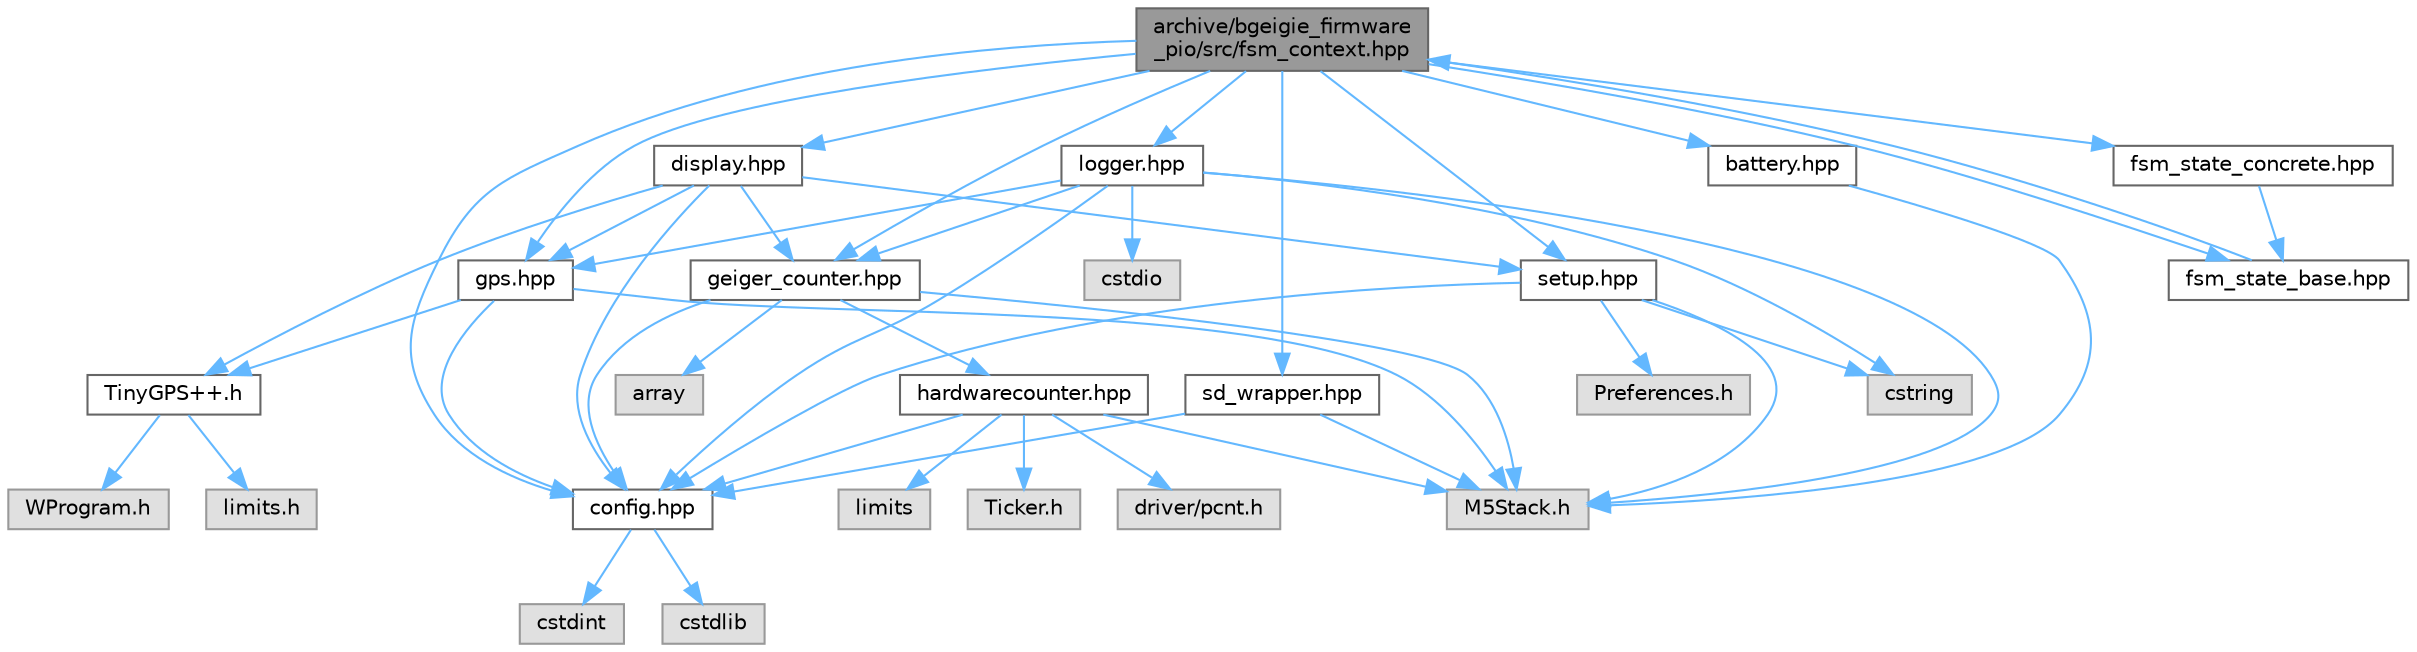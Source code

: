 digraph "archive/bgeigie_firmware_pio/src/fsm_context.hpp"
{
 // LATEX_PDF_SIZE
  bgcolor="transparent";
  edge [fontname=Helvetica,fontsize=10,labelfontname=Helvetica,labelfontsize=10];
  node [fontname=Helvetica,fontsize=10,shape=box,height=0.2,width=0.4];
  Node1 [id="Node000001",label="archive/bgeigie_firmware\l_pio/src/fsm_context.hpp",height=0.2,width=0.4,color="gray40", fillcolor="grey60", style="filled", fontcolor="black",tooltip=" "];
  Node1 -> Node2 [id="edge47_Node000001_Node000002",color="steelblue1",style="solid",tooltip=" "];
  Node2 [id="Node000002",label="config.hpp",height=0.2,width=0.4,color="grey40", fillcolor="white", style="filled",URL="$src_2config_8hpp.html",tooltip=" "];
  Node2 -> Node3 [id="edge48_Node000002_Node000003",color="steelblue1",style="solid",tooltip=" "];
  Node3 [id="Node000003",label="cstdint",height=0.2,width=0.4,color="grey60", fillcolor="#E0E0E0", style="filled",tooltip=" "];
  Node2 -> Node4 [id="edge49_Node000002_Node000004",color="steelblue1",style="solid",tooltip=" "];
  Node4 [id="Node000004",label="cstdlib",height=0.2,width=0.4,color="grey60", fillcolor="#E0E0E0", style="filled",tooltip=" "];
  Node1 -> Node5 [id="edge50_Node000001_Node000005",color="steelblue1",style="solid",tooltip=" "];
  Node5 [id="Node000005",label="battery.hpp",height=0.2,width=0.4,color="grey40", fillcolor="white", style="filled",URL="$src_2battery_8hpp.html",tooltip=" "];
  Node5 -> Node6 [id="edge51_Node000005_Node000006",color="steelblue1",style="solid",tooltip=" "];
  Node6 [id="Node000006",label="M5Stack.h",height=0.2,width=0.4,color="grey60", fillcolor="#E0E0E0", style="filled",tooltip=" "];
  Node1 -> Node7 [id="edge52_Node000001_Node000007",color="steelblue1",style="solid",tooltip=" "];
  Node7 [id="Node000007",label="geiger_counter.hpp",height=0.2,width=0.4,color="grey40", fillcolor="white", style="filled",URL="$src_2geiger__counter_8hpp.html",tooltip=" "];
  Node7 -> Node8 [id="edge53_Node000007_Node000008",color="steelblue1",style="solid",tooltip=" "];
  Node8 [id="Node000008",label="array",height=0.2,width=0.4,color="grey60", fillcolor="#E0E0E0", style="filled",tooltip=" "];
  Node7 -> Node6 [id="edge54_Node000007_Node000006",color="steelblue1",style="solid",tooltip=" "];
  Node7 -> Node2 [id="edge55_Node000007_Node000002",color="steelblue1",style="solid",tooltip=" "];
  Node7 -> Node9 [id="edge56_Node000007_Node000009",color="steelblue1",style="solid",tooltip=" "];
  Node9 [id="Node000009",label="hardwarecounter.hpp",height=0.2,width=0.4,color="grey40", fillcolor="white", style="filled",URL="$src_2hardwarecounter_8hpp.html",tooltip=" "];
  Node9 -> Node10 [id="edge57_Node000009_Node000010",color="steelblue1",style="solid",tooltip=" "];
  Node10 [id="Node000010",label="limits",height=0.2,width=0.4,color="grey60", fillcolor="#E0E0E0", style="filled",tooltip=" "];
  Node9 -> Node6 [id="edge58_Node000009_Node000006",color="steelblue1",style="solid",tooltip=" "];
  Node9 -> Node11 [id="edge59_Node000009_Node000011",color="steelblue1",style="solid",tooltip=" "];
  Node11 [id="Node000011",label="Ticker.h",height=0.2,width=0.4,color="grey60", fillcolor="#E0E0E0", style="filled",tooltip=" "];
  Node9 -> Node12 [id="edge60_Node000009_Node000012",color="steelblue1",style="solid",tooltip=" "];
  Node12 [id="Node000012",label="driver/pcnt.h",height=0.2,width=0.4,color="grey60", fillcolor="#E0E0E0", style="filled",tooltip=" "];
  Node9 -> Node2 [id="edge61_Node000009_Node000002",color="steelblue1",style="solid",tooltip=" "];
  Node1 -> Node13 [id="edge62_Node000001_Node000013",color="steelblue1",style="solid",tooltip=" "];
  Node13 [id="Node000013",label="gps.hpp",height=0.2,width=0.4,color="grey40", fillcolor="white", style="filled",URL="$src_2gps_8hpp.html",tooltip=" "];
  Node13 -> Node6 [id="edge63_Node000013_Node000006",color="steelblue1",style="solid",tooltip=" "];
  Node13 -> Node14 [id="edge64_Node000013_Node000014",color="steelblue1",style="solid",tooltip=" "];
  Node14 [id="Node000014",label="TinyGPS++.h",height=0.2,width=0.4,color="grey40", fillcolor="white", style="filled",URL="$src_2_tiny_g_p_s_09_09_8h.html",tooltip=" "];
  Node14 -> Node15 [id="edge65_Node000014_Node000015",color="steelblue1",style="solid",tooltip=" "];
  Node15 [id="Node000015",label="WProgram.h",height=0.2,width=0.4,color="grey60", fillcolor="#E0E0E0", style="filled",tooltip=" "];
  Node14 -> Node16 [id="edge66_Node000014_Node000016",color="steelblue1",style="solid",tooltip=" "];
  Node16 [id="Node000016",label="limits.h",height=0.2,width=0.4,color="grey60", fillcolor="#E0E0E0", style="filled",tooltip=" "];
  Node13 -> Node2 [id="edge67_Node000013_Node000002",color="steelblue1",style="solid",tooltip=" "];
  Node1 -> Node17 [id="edge68_Node000001_Node000017",color="steelblue1",style="solid",tooltip=" "];
  Node17 [id="Node000017",label="setup.hpp",height=0.2,width=0.4,color="grey40", fillcolor="white", style="filled",URL="$src_2setup_8hpp.html",tooltip=" "];
  Node17 -> Node18 [id="edge69_Node000017_Node000018",color="steelblue1",style="solid",tooltip=" "];
  Node18 [id="Node000018",label="cstring",height=0.2,width=0.4,color="grey60", fillcolor="#E0E0E0", style="filled",tooltip=" "];
  Node17 -> Node6 [id="edge70_Node000017_Node000006",color="steelblue1",style="solid",tooltip=" "];
  Node17 -> Node2 [id="edge71_Node000017_Node000002",color="steelblue1",style="solid",tooltip=" "];
  Node17 -> Node19 [id="edge72_Node000017_Node000019",color="steelblue1",style="solid",tooltip=" "];
  Node19 [id="Node000019",label="Preferences.h",height=0.2,width=0.4,color="grey60", fillcolor="#E0E0E0", style="filled",tooltip=" "];
  Node1 -> Node20 [id="edge73_Node000001_Node000020",color="steelblue1",style="solid",tooltip=" "];
  Node20 [id="Node000020",label="display.hpp",height=0.2,width=0.4,color="grey40", fillcolor="white", style="filled",URL="$src_2display_8hpp.html",tooltip=" "];
  Node20 -> Node14 [id="edge74_Node000020_Node000014",color="steelblue1",style="solid",tooltip=" "];
  Node20 -> Node2 [id="edge75_Node000020_Node000002",color="steelblue1",style="solid",tooltip=" "];
  Node20 -> Node17 [id="edge76_Node000020_Node000017",color="steelblue1",style="solid",tooltip=" "];
  Node20 -> Node13 [id="edge77_Node000020_Node000013",color="steelblue1",style="solid",tooltip=" "];
  Node20 -> Node7 [id="edge78_Node000020_Node000007",color="steelblue1",style="solid",tooltip=" "];
  Node1 -> Node21 [id="edge79_Node000001_Node000021",color="steelblue1",style="solid",tooltip=" "];
  Node21 [id="Node000021",label="logger.hpp",height=0.2,width=0.4,color="grey40", fillcolor="white", style="filled",URL="$src_2logger_8hpp.html",tooltip=" "];
  Node21 -> Node6 [id="edge80_Node000021_Node000006",color="steelblue1",style="solid",tooltip=" "];
  Node21 -> Node2 [id="edge81_Node000021_Node000002",color="steelblue1",style="solid",tooltip=" "];
  Node21 -> Node22 [id="edge82_Node000021_Node000022",color="steelblue1",style="solid",tooltip=" "];
  Node22 [id="Node000022",label="cstdio",height=0.2,width=0.4,color="grey60", fillcolor="#E0E0E0", style="filled",tooltip=" "];
  Node21 -> Node18 [id="edge83_Node000021_Node000018",color="steelblue1",style="solid",tooltip=" "];
  Node21 -> Node13 [id="edge84_Node000021_Node000013",color="steelblue1",style="solid",tooltip=" "];
  Node21 -> Node7 [id="edge85_Node000021_Node000007",color="steelblue1",style="solid",tooltip=" "];
  Node1 -> Node23 [id="edge86_Node000001_Node000023",color="steelblue1",style="solid",tooltip=" "];
  Node23 [id="Node000023",label="sd_wrapper.hpp",height=0.2,width=0.4,color="grey40", fillcolor="white", style="filled",URL="$src_2sd__wrapper_8hpp.html",tooltip=" "];
  Node23 -> Node6 [id="edge87_Node000023_Node000006",color="steelblue1",style="solid",tooltip=" "];
  Node23 -> Node2 [id="edge88_Node000023_Node000002",color="steelblue1",style="solid",tooltip=" "];
  Node1 -> Node24 [id="edge89_Node000001_Node000024",color="steelblue1",style="solid",tooltip=" "];
  Node24 [id="Node000024",label="fsm_state_base.hpp",height=0.2,width=0.4,color="grey40", fillcolor="white", style="filled",URL="$src_2fsm__state__base_8hpp.html",tooltip=" "];
  Node24 -> Node1 [id="edge90_Node000024_Node000001",color="steelblue1",style="solid",tooltip=" "];
  Node1 -> Node25 [id="edge91_Node000001_Node000025",color="steelblue1",style="solid",tooltip=" "];
  Node25 [id="Node000025",label="fsm_state_concrete.hpp",height=0.2,width=0.4,color="grey40", fillcolor="white", style="filled",URL="$src_2fsm__state__concrete_8hpp.html",tooltip=" "];
  Node25 -> Node24 [id="edge92_Node000025_Node000024",color="steelblue1",style="solid",tooltip=" "];
}
